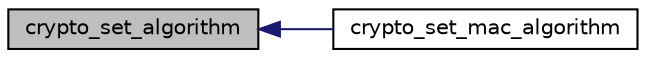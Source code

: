 digraph "crypto_set_algorithm"
{
  edge [fontname="Helvetica",fontsize="10",labelfontname="Helvetica",labelfontsize="10"];
  node [fontname="Helvetica",fontsize="10",shape=record];
  rankdir="LR";
  Node1 [label="crypto_set_algorithm",height=0.2,width=0.4,color="black", fillcolor="grey75", style="filled", fontcolor="black"];
  Node1 -> Node2 [dir="back",color="midnightblue",fontsize="10",style="solid",fontname="Helvetica"];
  Node2 [label="crypto_set_mac_algorithm",height=0.2,width=0.4,color="black", fillcolor="white", style="filled",URL="$group__crypto__file.html#gafbdd669ac6be495f11b16cebb07044d3",tooltip="Set the MAC algorithm. "];
}
